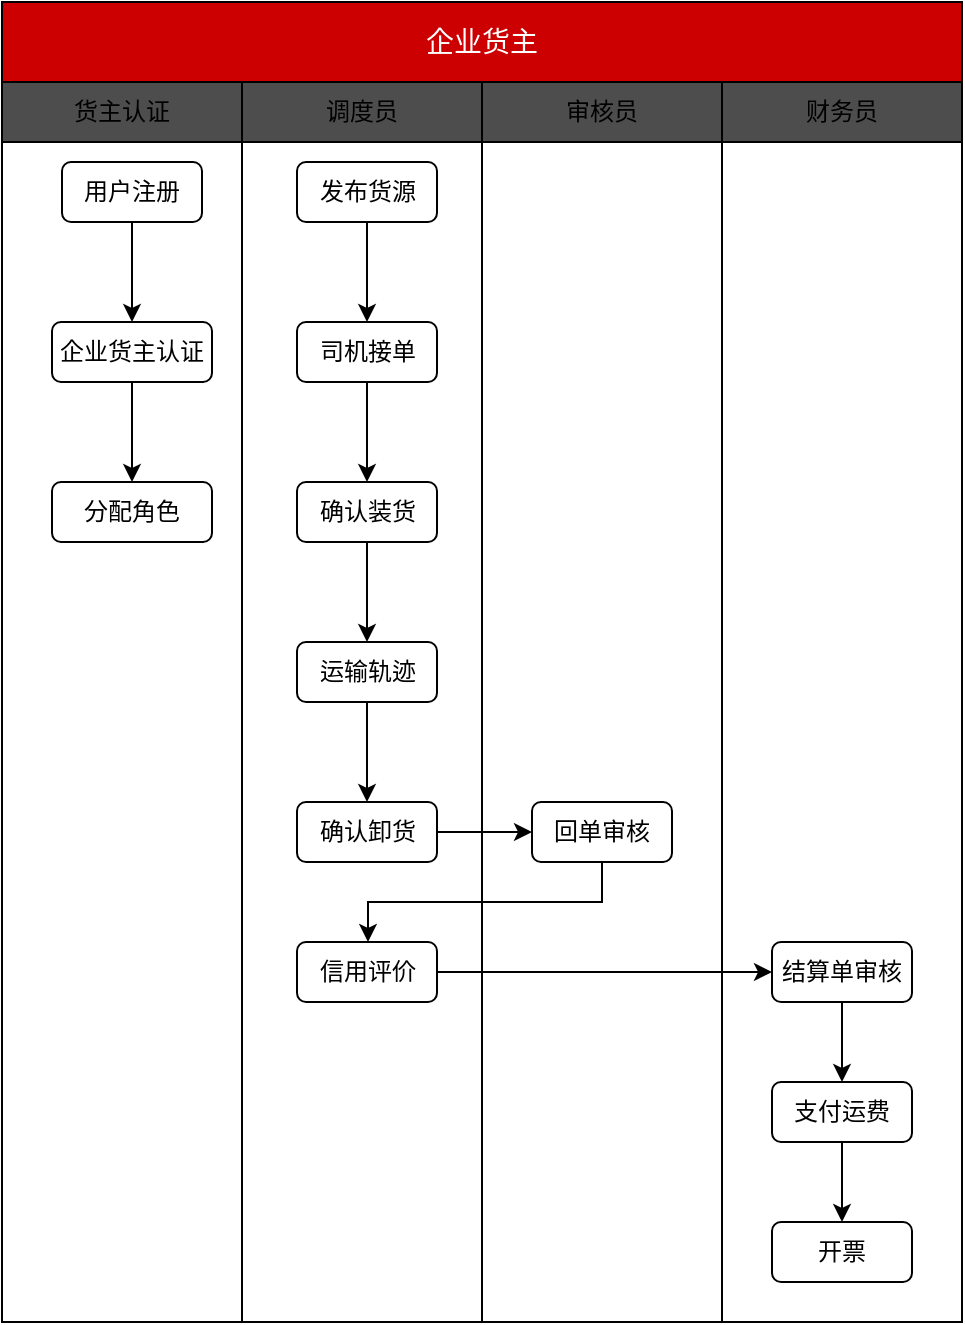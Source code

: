<mxfile version="12.3.8" type="github" pages="1">
  <diagram id="ZGmpEk67wGp2lwaBuE9D" name="第 1 页">
    <mxGraphModel dx="854" dy="478" grid="1" gridSize="10" guides="1" tooltips="1" connect="1" arrows="1" fold="1" page="1" pageScale="1" pageWidth="827" pageHeight="1169" math="0" shadow="0">
      <root>
        <mxCell id="0"/>
        <mxCell id="1" parent="0"/>
        <mxCell id="0giKOAx5Amc7TKUS-MqL-40" value="" style="rounded=0;whiteSpace=wrap;html=1;" vertex="1" parent="1">
          <mxGeometry x="220" y="120" width="120" height="590" as="geometry"/>
        </mxCell>
        <mxCell id="0giKOAx5Amc7TKUS-MqL-43" value="" style="rounded=0;whiteSpace=wrap;html=1;" vertex="1" parent="1">
          <mxGeometry x="340" y="120" width="120" height="590" as="geometry"/>
        </mxCell>
        <mxCell id="0giKOAx5Amc7TKUS-MqL-44" value="" style="rounded=0;whiteSpace=wrap;html=1;" vertex="1" parent="1">
          <mxGeometry x="460" y="120" width="120" height="590" as="geometry"/>
        </mxCell>
        <mxCell id="0giKOAx5Amc7TKUS-MqL-39" value="" style="rounded=0;whiteSpace=wrap;html=1;" vertex="1" parent="1">
          <mxGeometry x="100" y="120" width="120" height="590" as="geometry"/>
        </mxCell>
        <mxCell id="0giKOAx5Amc7TKUS-MqL-2" value="调度员" style="rounded=0;whiteSpace=wrap;html=1;fillColor=#4D4D4D;" vertex="1" parent="1">
          <mxGeometry x="220" y="90" width="120" height="30" as="geometry"/>
        </mxCell>
        <mxCell id="0giKOAx5Amc7TKUS-MqL-3" value="审核员" style="rounded=0;whiteSpace=wrap;html=1;fillColor=#4D4D4D;" vertex="1" parent="1">
          <mxGeometry x="340" y="90" width="120" height="30" as="geometry"/>
        </mxCell>
        <mxCell id="0giKOAx5Amc7TKUS-MqL-4" value="财务员" style="rounded=0;whiteSpace=wrap;html=1;fillColor=#4D4D4D;" vertex="1" parent="1">
          <mxGeometry x="460" y="90" width="120" height="30" as="geometry"/>
        </mxCell>
        <mxCell id="0giKOAx5Amc7TKUS-MqL-5" value="企业货主" style="rounded=0;whiteSpace=wrap;html=1;fillColor=#CC0000;fontColor=#FFFFFF;fontSize=14;" vertex="1" parent="1">
          <mxGeometry x="100" y="50" width="480" height="40" as="geometry"/>
        </mxCell>
        <mxCell id="0giKOAx5Amc7TKUS-MqL-9" value="" style="edgeStyle=orthogonalEdgeStyle;rounded=0;orthogonalLoop=1;jettySize=auto;html=1;" edge="1" parent="1" source="0giKOAx5Amc7TKUS-MqL-7" target="0giKOAx5Amc7TKUS-MqL-8">
          <mxGeometry relative="1" as="geometry"/>
        </mxCell>
        <mxCell id="0giKOAx5Amc7TKUS-MqL-7" value="用户注册" style="rounded=1;whiteSpace=wrap;html=1;" vertex="1" parent="1">
          <mxGeometry x="130" y="130" width="70" height="30" as="geometry"/>
        </mxCell>
        <mxCell id="0giKOAx5Amc7TKUS-MqL-11" value="" style="edgeStyle=orthogonalEdgeStyle;rounded=0;orthogonalLoop=1;jettySize=auto;html=1;" edge="1" parent="1" source="0giKOAx5Amc7TKUS-MqL-8" target="0giKOAx5Amc7TKUS-MqL-10">
          <mxGeometry relative="1" as="geometry"/>
        </mxCell>
        <mxCell id="0giKOAx5Amc7TKUS-MqL-8" value="企业货主认证" style="rounded=1;whiteSpace=wrap;html=1;" vertex="1" parent="1">
          <mxGeometry x="125" y="210" width="80" height="30" as="geometry"/>
        </mxCell>
        <mxCell id="0giKOAx5Amc7TKUS-MqL-10" value="分配角色" style="rounded=1;whiteSpace=wrap;html=1;" vertex="1" parent="1">
          <mxGeometry x="125" y="290" width="80" height="30" as="geometry"/>
        </mxCell>
        <mxCell id="0giKOAx5Amc7TKUS-MqL-13" value="货主认证" style="rounded=0;whiteSpace=wrap;html=1;fillColor=#4D4D4D;" vertex="1" parent="1">
          <mxGeometry x="100" y="90" width="120" height="30" as="geometry"/>
        </mxCell>
        <mxCell id="0giKOAx5Amc7TKUS-MqL-20" value="" style="edgeStyle=orthogonalEdgeStyle;rounded=0;orthogonalLoop=1;jettySize=auto;html=1;" edge="1" parent="1" source="0giKOAx5Amc7TKUS-MqL-17" target="0giKOAx5Amc7TKUS-MqL-19">
          <mxGeometry relative="1" as="geometry"/>
        </mxCell>
        <mxCell id="0giKOAx5Amc7TKUS-MqL-17" value="发布货源" style="rounded=1;whiteSpace=wrap;html=1;" vertex="1" parent="1">
          <mxGeometry x="247.5" y="130" width="70" height="30" as="geometry"/>
        </mxCell>
        <mxCell id="0giKOAx5Amc7TKUS-MqL-22" value="" style="edgeStyle=orthogonalEdgeStyle;rounded=0;orthogonalLoop=1;jettySize=auto;html=1;" edge="1" parent="1" source="0giKOAx5Amc7TKUS-MqL-19" target="0giKOAx5Amc7TKUS-MqL-21">
          <mxGeometry relative="1" as="geometry"/>
        </mxCell>
        <mxCell id="0giKOAx5Amc7TKUS-MqL-19" value="司机接单" style="rounded=1;whiteSpace=wrap;html=1;" vertex="1" parent="1">
          <mxGeometry x="247.5" y="210" width="70" height="30" as="geometry"/>
        </mxCell>
        <mxCell id="0giKOAx5Amc7TKUS-MqL-26" value="" style="edgeStyle=orthogonalEdgeStyle;rounded=0;orthogonalLoop=1;jettySize=auto;html=1;" edge="1" parent="1" source="0giKOAx5Amc7TKUS-MqL-21" target="0giKOAx5Amc7TKUS-MqL-25">
          <mxGeometry relative="1" as="geometry"/>
        </mxCell>
        <mxCell id="0giKOAx5Amc7TKUS-MqL-21" value="确认装货" style="rounded=1;whiteSpace=wrap;html=1;" vertex="1" parent="1">
          <mxGeometry x="247.5" y="290" width="70" height="30" as="geometry"/>
        </mxCell>
        <mxCell id="0giKOAx5Amc7TKUS-MqL-28" value="" style="edgeStyle=orthogonalEdgeStyle;rounded=0;orthogonalLoop=1;jettySize=auto;html=1;" edge="1" parent="1" source="0giKOAx5Amc7TKUS-MqL-25" target="0giKOAx5Amc7TKUS-MqL-27">
          <mxGeometry relative="1" as="geometry"/>
        </mxCell>
        <mxCell id="0giKOAx5Amc7TKUS-MqL-25" value="运输轨迹" style="rounded=1;whiteSpace=wrap;html=1;" vertex="1" parent="1">
          <mxGeometry x="247.5" y="370" width="70" height="30" as="geometry"/>
        </mxCell>
        <mxCell id="0giKOAx5Amc7TKUS-MqL-30" value="" style="edgeStyle=orthogonalEdgeStyle;rounded=0;orthogonalLoop=1;jettySize=auto;html=1;entryX=0;entryY=0.5;entryDx=0;entryDy=0;" edge="1" parent="1" source="0giKOAx5Amc7TKUS-MqL-27" target="0giKOAx5Amc7TKUS-MqL-29">
          <mxGeometry relative="1" as="geometry"/>
        </mxCell>
        <mxCell id="0giKOAx5Amc7TKUS-MqL-27" value="确认卸货" style="rounded=1;whiteSpace=wrap;html=1;" vertex="1" parent="1">
          <mxGeometry x="247.5" y="450" width="70" height="30" as="geometry"/>
        </mxCell>
        <mxCell id="0giKOAx5Amc7TKUS-MqL-32" value="" style="edgeStyle=orthogonalEdgeStyle;rounded=0;orthogonalLoop=1;jettySize=auto;html=1;" edge="1" parent="1" source="0giKOAx5Amc7TKUS-MqL-29" target="0giKOAx5Amc7TKUS-MqL-31">
          <mxGeometry relative="1" as="geometry">
            <Array as="points">
              <mxPoint x="400" y="500"/>
              <mxPoint x="283" y="500"/>
            </Array>
          </mxGeometry>
        </mxCell>
        <mxCell id="0giKOAx5Amc7TKUS-MqL-29" value="回单审核" style="rounded=1;whiteSpace=wrap;html=1;" vertex="1" parent="1">
          <mxGeometry x="365" y="450" width="70" height="30" as="geometry"/>
        </mxCell>
        <mxCell id="0giKOAx5Amc7TKUS-MqL-34" value="" style="edgeStyle=orthogonalEdgeStyle;rounded=0;orthogonalLoop=1;jettySize=auto;html=1;" edge="1" parent="1" source="0giKOAx5Amc7TKUS-MqL-31" target="0giKOAx5Amc7TKUS-MqL-33">
          <mxGeometry relative="1" as="geometry"/>
        </mxCell>
        <mxCell id="0giKOAx5Amc7TKUS-MqL-31" value="信用评价" style="rounded=1;whiteSpace=wrap;html=1;" vertex="1" parent="1">
          <mxGeometry x="247.5" y="520" width="70" height="30" as="geometry"/>
        </mxCell>
        <mxCell id="0giKOAx5Amc7TKUS-MqL-36" value="" style="edgeStyle=orthogonalEdgeStyle;rounded=0;orthogonalLoop=1;jettySize=auto;html=1;" edge="1" parent="1" source="0giKOAx5Amc7TKUS-MqL-33" target="0giKOAx5Amc7TKUS-MqL-35">
          <mxGeometry relative="1" as="geometry"/>
        </mxCell>
        <mxCell id="0giKOAx5Amc7TKUS-MqL-33" value="结算单审核" style="rounded=1;whiteSpace=wrap;html=1;" vertex="1" parent="1">
          <mxGeometry x="485" y="520" width="70" height="30" as="geometry"/>
        </mxCell>
        <mxCell id="0giKOAx5Amc7TKUS-MqL-38" value="" style="edgeStyle=orthogonalEdgeStyle;rounded=0;orthogonalLoop=1;jettySize=auto;html=1;" edge="1" parent="1" source="0giKOAx5Amc7TKUS-MqL-35" target="0giKOAx5Amc7TKUS-MqL-37">
          <mxGeometry relative="1" as="geometry"/>
        </mxCell>
        <mxCell id="0giKOAx5Amc7TKUS-MqL-35" value="支付运费" style="rounded=1;whiteSpace=wrap;html=1;" vertex="1" parent="1">
          <mxGeometry x="485" y="590" width="70" height="30" as="geometry"/>
        </mxCell>
        <mxCell id="0giKOAx5Amc7TKUS-MqL-37" value="开票" style="rounded=1;whiteSpace=wrap;html=1;" vertex="1" parent="1">
          <mxGeometry x="485" y="660" width="70" height="30" as="geometry"/>
        </mxCell>
      </root>
    </mxGraphModel>
  </diagram>
</mxfile>
